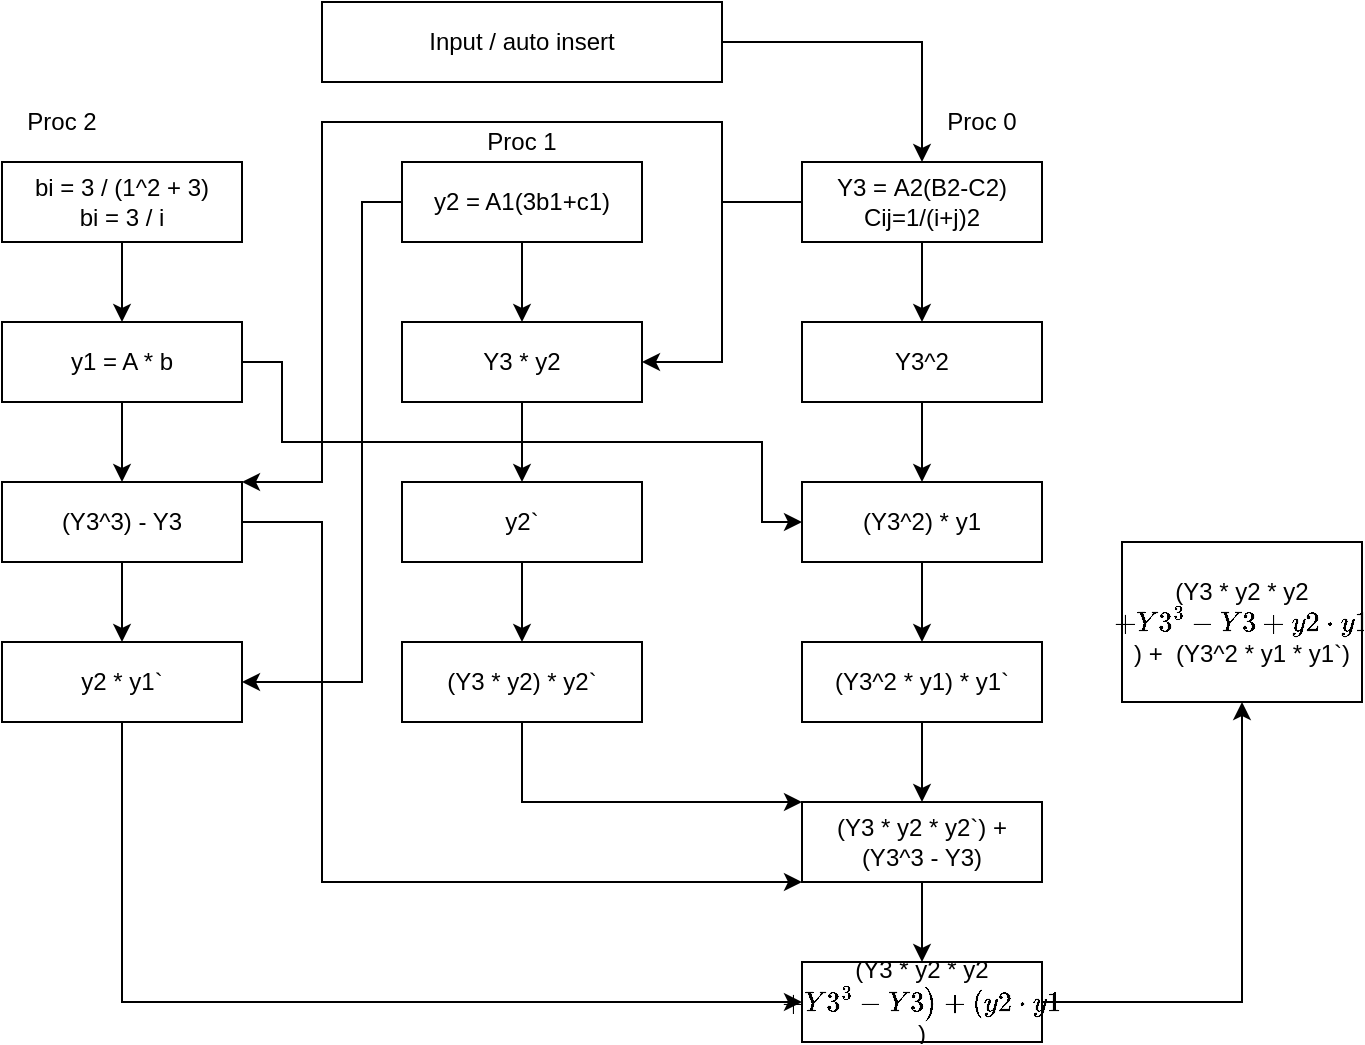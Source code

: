 <mxfile version="26.0.6">
  <diagram id="C5RBs43oDa-KdzZeNtuy" name="Page-1">
    <mxGraphModel dx="1666" dy="3127" grid="1" gridSize="10" guides="1" tooltips="1" connect="1" arrows="1" fold="1" page="1" pageScale="1" pageWidth="827" pageHeight="1169" math="0" shadow="0">
      <root>
        <mxCell id="WIyWlLk6GJQsqaUBKTNV-0" />
        <mxCell id="WIyWlLk6GJQsqaUBKTNV-1" parent="WIyWlLk6GJQsqaUBKTNV-0" />
        <mxCell id="dIyecFD7LG5QOEGcyxpb-26" style="edgeStyle=orthogonalEdgeStyle;rounded=0;orthogonalLoop=1;jettySize=auto;html=1;exitX=1;exitY=0.5;exitDx=0;exitDy=0;entryX=0.5;entryY=0;entryDx=0;entryDy=0;" edge="1" parent="WIyWlLk6GJQsqaUBKTNV-1" source="dIyecFD7LG5QOEGcyxpb-0" target="dIyecFD7LG5QOEGcyxpb-3">
          <mxGeometry relative="1" as="geometry" />
        </mxCell>
        <mxCell id="dIyecFD7LG5QOEGcyxpb-0" value="Input / auto insert" style="rounded=0;whiteSpace=wrap;html=1;" vertex="1" parent="WIyWlLk6GJQsqaUBKTNV-1">
          <mxGeometry x="290" y="-2330" width="200" height="40" as="geometry" />
        </mxCell>
        <mxCell id="dIyecFD7LG5QOEGcyxpb-44" value="" style="edgeStyle=orthogonalEdgeStyle;rounded=0;orthogonalLoop=1;jettySize=auto;html=1;" edge="1" parent="WIyWlLk6GJQsqaUBKTNV-1" source="dIyecFD7LG5QOEGcyxpb-1" target="dIyecFD7LG5QOEGcyxpb-17">
          <mxGeometry relative="1" as="geometry" />
        </mxCell>
        <mxCell id="dIyecFD7LG5QOEGcyxpb-1" value="bi = 3 / (1^2 + 3)&lt;div&gt;bi = 3 / i&lt;/div&gt;" style="rounded=0;whiteSpace=wrap;html=1;" vertex="1" parent="WIyWlLk6GJQsqaUBKTNV-1">
          <mxGeometry x="130" y="-2250" width="120" height="40" as="geometry" />
        </mxCell>
        <mxCell id="dIyecFD7LG5QOEGcyxpb-41" value="" style="edgeStyle=orthogonalEdgeStyle;rounded=0;orthogonalLoop=1;jettySize=auto;html=1;" edge="1" parent="WIyWlLk6GJQsqaUBKTNV-1" source="dIyecFD7LG5QOEGcyxpb-2" target="dIyecFD7LG5QOEGcyxpb-21">
          <mxGeometry relative="1" as="geometry" />
        </mxCell>
        <mxCell id="dIyecFD7LG5QOEGcyxpb-2" value="y2 = A1(3b1+c1)" style="rounded=0;whiteSpace=wrap;html=1;" vertex="1" parent="WIyWlLk6GJQsqaUBKTNV-1">
          <mxGeometry x="330" y="-2250" width="120" height="40" as="geometry" />
        </mxCell>
        <mxCell id="dIyecFD7LG5QOEGcyxpb-34" value="" style="edgeStyle=orthogonalEdgeStyle;rounded=0;orthogonalLoop=1;jettySize=auto;html=1;" edge="1" parent="WIyWlLk6GJQsqaUBKTNV-1" source="dIyecFD7LG5QOEGcyxpb-3" target="dIyecFD7LG5QOEGcyxpb-15">
          <mxGeometry relative="1" as="geometry" />
        </mxCell>
        <mxCell id="dIyecFD7LG5QOEGcyxpb-3" value="Y3 =&amp;nbsp;A2(B2-C2)&lt;br&gt;Cij=1/(i+j)2" style="rounded=0;whiteSpace=wrap;html=1;" vertex="1" parent="WIyWlLk6GJQsqaUBKTNV-1">
          <mxGeometry x="530" y="-2250" width="120" height="40" as="geometry" />
        </mxCell>
        <mxCell id="dIyecFD7LG5QOEGcyxpb-43" value="" style="edgeStyle=orthogonalEdgeStyle;rounded=0;orthogonalLoop=1;jettySize=auto;html=1;" edge="1" parent="WIyWlLk6GJQsqaUBKTNV-1" source="dIyecFD7LG5QOEGcyxpb-7" target="dIyecFD7LG5QOEGcyxpb-10">
          <mxGeometry relative="1" as="geometry" />
        </mxCell>
        <mxCell id="dIyecFD7LG5QOEGcyxpb-7" value="y2`" style="rounded=0;whiteSpace=wrap;html=1;" vertex="1" parent="WIyWlLk6GJQsqaUBKTNV-1">
          <mxGeometry x="330" y="-2090" width="120" height="40" as="geometry" />
        </mxCell>
        <mxCell id="dIyecFD7LG5QOEGcyxpb-52" value="" style="edgeStyle=orthogonalEdgeStyle;rounded=0;orthogonalLoop=1;jettySize=auto;html=1;" edge="1" parent="WIyWlLk6GJQsqaUBKTNV-1" source="dIyecFD7LG5QOEGcyxpb-9" target="dIyecFD7LG5QOEGcyxpb-12">
          <mxGeometry relative="1" as="geometry" />
        </mxCell>
        <mxCell id="dIyecFD7LG5QOEGcyxpb-9" value="(Y3^2) * y1" style="rounded=0;whiteSpace=wrap;html=1;" vertex="1" parent="WIyWlLk6GJQsqaUBKTNV-1">
          <mxGeometry x="530" y="-2090" width="120" height="40" as="geometry" />
        </mxCell>
        <mxCell id="dIyecFD7LG5QOEGcyxpb-10" value="(Y3 * y2) * y2`" style="rounded=0;whiteSpace=wrap;html=1;" vertex="1" parent="WIyWlLk6GJQsqaUBKTNV-1">
          <mxGeometry x="330" y="-2010" width="120" height="40" as="geometry" />
        </mxCell>
        <mxCell id="dIyecFD7LG5QOEGcyxpb-53" value="" style="edgeStyle=orthogonalEdgeStyle;rounded=0;orthogonalLoop=1;jettySize=auto;html=1;" edge="1" parent="WIyWlLk6GJQsqaUBKTNV-1" source="dIyecFD7LG5QOEGcyxpb-12" target="dIyecFD7LG5QOEGcyxpb-19">
          <mxGeometry relative="1" as="geometry" />
        </mxCell>
        <mxCell id="dIyecFD7LG5QOEGcyxpb-12" value="(Y3^2 * y1) * y1`" style="rounded=0;whiteSpace=wrap;html=1;" vertex="1" parent="WIyWlLk6GJQsqaUBKTNV-1">
          <mxGeometry x="530" y="-2010" width="120" height="40" as="geometry" />
        </mxCell>
        <mxCell id="dIyecFD7LG5QOEGcyxpb-35" value="" style="edgeStyle=orthogonalEdgeStyle;rounded=0;orthogonalLoop=1;jettySize=auto;html=1;" edge="1" parent="WIyWlLk6GJQsqaUBKTNV-1" source="dIyecFD7LG5QOEGcyxpb-15" target="dIyecFD7LG5QOEGcyxpb-9">
          <mxGeometry relative="1" as="geometry" />
        </mxCell>
        <mxCell id="dIyecFD7LG5QOEGcyxpb-15" value="Y3^2" style="rounded=0;whiteSpace=wrap;html=1;" vertex="1" parent="WIyWlLk6GJQsqaUBKTNV-1">
          <mxGeometry x="530" y="-2170" width="120" height="40" as="geometry" />
        </mxCell>
        <mxCell id="dIyecFD7LG5QOEGcyxpb-67" value="" style="edgeStyle=orthogonalEdgeStyle;rounded=0;orthogonalLoop=1;jettySize=auto;html=1;" edge="1" parent="WIyWlLk6GJQsqaUBKTNV-1" source="dIyecFD7LG5QOEGcyxpb-17" target="dIyecFD7LG5QOEGcyxpb-55">
          <mxGeometry relative="1" as="geometry" />
        </mxCell>
        <mxCell id="dIyecFD7LG5QOEGcyxpb-17" value="y1 = A * b" style="rounded=0;whiteSpace=wrap;html=1;" vertex="1" parent="WIyWlLk6GJQsqaUBKTNV-1">
          <mxGeometry x="130" y="-2170" width="120" height="40" as="geometry" />
        </mxCell>
        <mxCell id="dIyecFD7LG5QOEGcyxpb-66" value="" style="edgeStyle=orthogonalEdgeStyle;rounded=0;orthogonalLoop=1;jettySize=auto;html=1;" edge="1" parent="WIyWlLk6GJQsqaUBKTNV-1" source="dIyecFD7LG5QOEGcyxpb-19" target="dIyecFD7LG5QOEGcyxpb-32">
          <mxGeometry relative="1" as="geometry" />
        </mxCell>
        <mxCell id="dIyecFD7LG5QOEGcyxpb-19" value="(Y3 * y2 * y2`) + (Y3^3 - Y3)" style="rounded=0;whiteSpace=wrap;html=1;" vertex="1" parent="WIyWlLk6GJQsqaUBKTNV-1">
          <mxGeometry x="530" y="-1930" width="120" height="40" as="geometry" />
        </mxCell>
        <mxCell id="dIyecFD7LG5QOEGcyxpb-42" value="" style="edgeStyle=orthogonalEdgeStyle;rounded=0;orthogonalLoop=1;jettySize=auto;html=1;" edge="1" parent="WIyWlLk6GJQsqaUBKTNV-1" source="dIyecFD7LG5QOEGcyxpb-21" target="dIyecFD7LG5QOEGcyxpb-7">
          <mxGeometry relative="1" as="geometry" />
        </mxCell>
        <mxCell id="dIyecFD7LG5QOEGcyxpb-21" value="Y3 * y2" style="rounded=0;whiteSpace=wrap;html=1;" vertex="1" parent="WIyWlLk6GJQsqaUBKTNV-1">
          <mxGeometry x="330" y="-2170" width="120" height="40" as="geometry" />
        </mxCell>
        <mxCell id="dIyecFD7LG5QOEGcyxpb-30" value="y2 * y1`" style="rounded=0;whiteSpace=wrap;html=1;" vertex="1" parent="WIyWlLk6GJQsqaUBKTNV-1">
          <mxGeometry x="130" y="-2010" width="120" height="40" as="geometry" />
        </mxCell>
        <mxCell id="dIyecFD7LG5QOEGcyxpb-40" value="" style="edgeStyle=orthogonalEdgeStyle;rounded=0;orthogonalLoop=1;jettySize=auto;html=1;" edge="1" parent="WIyWlLk6GJQsqaUBKTNV-1" source="dIyecFD7LG5QOEGcyxpb-32" target="dIyecFD7LG5QOEGcyxpb-33">
          <mxGeometry relative="1" as="geometry" />
        </mxCell>
        <mxCell id="dIyecFD7LG5QOEGcyxpb-32" value="(Y3 * y2 * y2` + Y3^3 - Y3) + (y2 * y1`)" style="rounded=0;whiteSpace=wrap;html=1;" vertex="1" parent="WIyWlLk6GJQsqaUBKTNV-1">
          <mxGeometry x="530" y="-1850" width="120" height="40" as="geometry" />
        </mxCell>
        <mxCell id="dIyecFD7LG5QOEGcyxpb-33" value="(Y3 * y2 * y2` + Y3^3 - Y3 + y2 * y1`) +&amp;nbsp; (Y3^2 * y1 * y1`)" style="rounded=0;whiteSpace=wrap;html=1;" vertex="1" parent="WIyWlLk6GJQsqaUBKTNV-1">
          <mxGeometry x="690" y="-2060" width="120" height="80" as="geometry" />
        </mxCell>
        <mxCell id="dIyecFD7LG5QOEGcyxpb-48" value="" style="endArrow=classic;html=1;rounded=0;exitX=1;exitY=0.5;exitDx=0;exitDy=0;entryX=0;entryY=1;entryDx=0;entryDy=0;" edge="1" parent="WIyWlLk6GJQsqaUBKTNV-1" source="dIyecFD7LG5QOEGcyxpb-55" target="dIyecFD7LG5QOEGcyxpb-19">
          <mxGeometry width="50" height="50" relative="1" as="geometry">
            <mxPoint x="250" y="-2070" as="sourcePoint" />
            <mxPoint x="390" y="-1890" as="targetPoint" />
            <Array as="points">
              <mxPoint x="290" y="-2070" />
              <mxPoint x="290" y="-1890" />
            </Array>
          </mxGeometry>
        </mxCell>
        <mxCell id="dIyecFD7LG5QOEGcyxpb-50" value="" style="endArrow=classic;html=1;rounded=0;entryX=0;entryY=0;entryDx=0;entryDy=0;exitX=0.5;exitY=1;exitDx=0;exitDy=0;" edge="1" parent="WIyWlLk6GJQsqaUBKTNV-1" source="dIyecFD7LG5QOEGcyxpb-10" target="dIyecFD7LG5QOEGcyxpb-19">
          <mxGeometry width="50" height="50" relative="1" as="geometry">
            <mxPoint x="420" y="-1990" as="sourcePoint" />
            <mxPoint x="470" y="-2040" as="targetPoint" />
            <Array as="points">
              <mxPoint x="390" y="-1930" />
            </Array>
          </mxGeometry>
        </mxCell>
        <mxCell id="dIyecFD7LG5QOEGcyxpb-54" value="" style="endArrow=classic;html=1;rounded=0;exitX=0.5;exitY=1;exitDx=0;exitDy=0;entryX=0;entryY=0.5;entryDx=0;entryDy=0;" edge="1" parent="WIyWlLk6GJQsqaUBKTNV-1" source="dIyecFD7LG5QOEGcyxpb-30" target="dIyecFD7LG5QOEGcyxpb-32">
          <mxGeometry width="50" height="50" relative="1" as="geometry">
            <mxPoint x="190" y="-1920" as="sourcePoint" />
            <mxPoint x="230" y="-1760" as="targetPoint" />
            <Array as="points">
              <mxPoint x="190" y="-1830" />
            </Array>
          </mxGeometry>
        </mxCell>
        <mxCell id="dIyecFD7LG5QOEGcyxpb-68" value="" style="edgeStyle=orthogonalEdgeStyle;rounded=0;orthogonalLoop=1;jettySize=auto;html=1;" edge="1" parent="WIyWlLk6GJQsqaUBKTNV-1" source="dIyecFD7LG5QOEGcyxpb-55" target="dIyecFD7LG5QOEGcyxpb-30">
          <mxGeometry relative="1" as="geometry" />
        </mxCell>
        <mxCell id="dIyecFD7LG5QOEGcyxpb-55" value="(Y3^3) - Y3" style="rounded=0;whiteSpace=wrap;html=1;" vertex="1" parent="WIyWlLk6GJQsqaUBKTNV-1">
          <mxGeometry x="130" y="-2090" width="120" height="40" as="geometry" />
        </mxCell>
        <mxCell id="dIyecFD7LG5QOEGcyxpb-56" value="" style="endArrow=classic;html=1;rounded=0;exitX=0;exitY=0.5;exitDx=0;exitDy=0;entryX=1;entryY=0.5;entryDx=0;entryDy=0;" edge="1" parent="WIyWlLk6GJQsqaUBKTNV-1" source="dIyecFD7LG5QOEGcyxpb-3" target="dIyecFD7LG5QOEGcyxpb-21">
          <mxGeometry width="50" height="50" relative="1" as="geometry">
            <mxPoint x="420" y="-1990" as="sourcePoint" />
            <mxPoint x="470" y="-2040" as="targetPoint" />
            <Array as="points">
              <mxPoint x="490" y="-2230" />
              <mxPoint x="490" y="-2150" />
            </Array>
          </mxGeometry>
        </mxCell>
        <mxCell id="dIyecFD7LG5QOEGcyxpb-57" value="" style="endArrow=classic;html=1;rounded=0;entryX=1;entryY=0;entryDx=0;entryDy=0;" edge="1" parent="WIyWlLk6GJQsqaUBKTNV-1" target="dIyecFD7LG5QOEGcyxpb-55">
          <mxGeometry width="50" height="50" relative="1" as="geometry">
            <mxPoint x="490" y="-2230" as="sourcePoint" />
            <mxPoint x="250" y="-2090" as="targetPoint" />
            <Array as="points">
              <mxPoint x="490" y="-2270" />
              <mxPoint x="290" y="-2270" />
              <mxPoint x="290" y="-2090" />
            </Array>
          </mxGeometry>
        </mxCell>
        <mxCell id="dIyecFD7LG5QOEGcyxpb-59" value="Proc 0" style="text;html=1;align=center;verticalAlign=middle;whiteSpace=wrap;rounded=0;" vertex="1" parent="WIyWlLk6GJQsqaUBKTNV-1">
          <mxGeometry x="590" y="-2290" width="60" height="40" as="geometry" />
        </mxCell>
        <mxCell id="dIyecFD7LG5QOEGcyxpb-62" value="Proc 2" style="text;html=1;align=center;verticalAlign=middle;whiteSpace=wrap;rounded=0;" vertex="1" parent="WIyWlLk6GJQsqaUBKTNV-1">
          <mxGeometry x="130" y="-2290" width="60" height="40" as="geometry" />
        </mxCell>
        <mxCell id="dIyecFD7LG5QOEGcyxpb-63" value="Proc 1" style="text;html=1;align=center;verticalAlign=middle;whiteSpace=wrap;rounded=0;" vertex="1" parent="WIyWlLk6GJQsqaUBKTNV-1">
          <mxGeometry x="365" y="-2280" width="50" height="40" as="geometry" />
        </mxCell>
        <mxCell id="dIyecFD7LG5QOEGcyxpb-64" value="" style="endArrow=classic;html=1;rounded=0;entryX=1;entryY=0.5;entryDx=0;entryDy=0;exitX=0;exitY=0.5;exitDx=0;exitDy=0;" edge="1" parent="WIyWlLk6GJQsqaUBKTNV-1" source="dIyecFD7LG5QOEGcyxpb-2" target="dIyecFD7LG5QOEGcyxpb-30">
          <mxGeometry width="50" height="50" relative="1" as="geometry">
            <mxPoint x="650" y="-2020" as="sourcePoint" />
            <mxPoint x="700" y="-2070" as="targetPoint" />
            <Array as="points">
              <mxPoint x="310" y="-2230" />
              <mxPoint x="310" y="-1990" />
            </Array>
          </mxGeometry>
        </mxCell>
        <mxCell id="dIyecFD7LG5QOEGcyxpb-65" value="" style="endArrow=classic;html=1;rounded=0;exitX=1;exitY=0.5;exitDx=0;exitDy=0;entryX=0;entryY=0.5;entryDx=0;entryDy=0;" edge="1" parent="WIyWlLk6GJQsqaUBKTNV-1" source="dIyecFD7LG5QOEGcyxpb-17" target="dIyecFD7LG5QOEGcyxpb-9">
          <mxGeometry width="50" height="50" relative="1" as="geometry">
            <mxPoint x="650" y="-1920" as="sourcePoint" />
            <mxPoint x="700" y="-1970" as="targetPoint" />
            <Array as="points">
              <mxPoint x="270" y="-2150" />
              <mxPoint x="270" y="-2110" />
              <mxPoint x="510" y="-2110" />
              <mxPoint x="510" y="-2070" />
            </Array>
          </mxGeometry>
        </mxCell>
      </root>
    </mxGraphModel>
  </diagram>
</mxfile>

